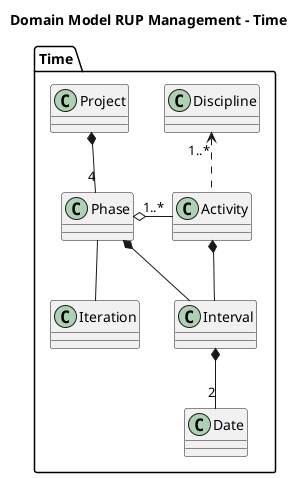 @startuml
top to bottom direction
title Domain Model RUP Management - Time

Class Time.Project
Class Time.Phase
Class Time.Iteration
Class Time.Discipline

Time.Project *-- "4" Time.Phase
Time.Discipline "1..*" <.. Time.Activity
Time.Phase o- "1..*" Time.Activity
Time.Phase *-- Time.Interval
Time.Phase -- Time.Iteration
Time.Activity *-- Time.Interval
Time.Interval *-- "2" Time.Date

@enduml
